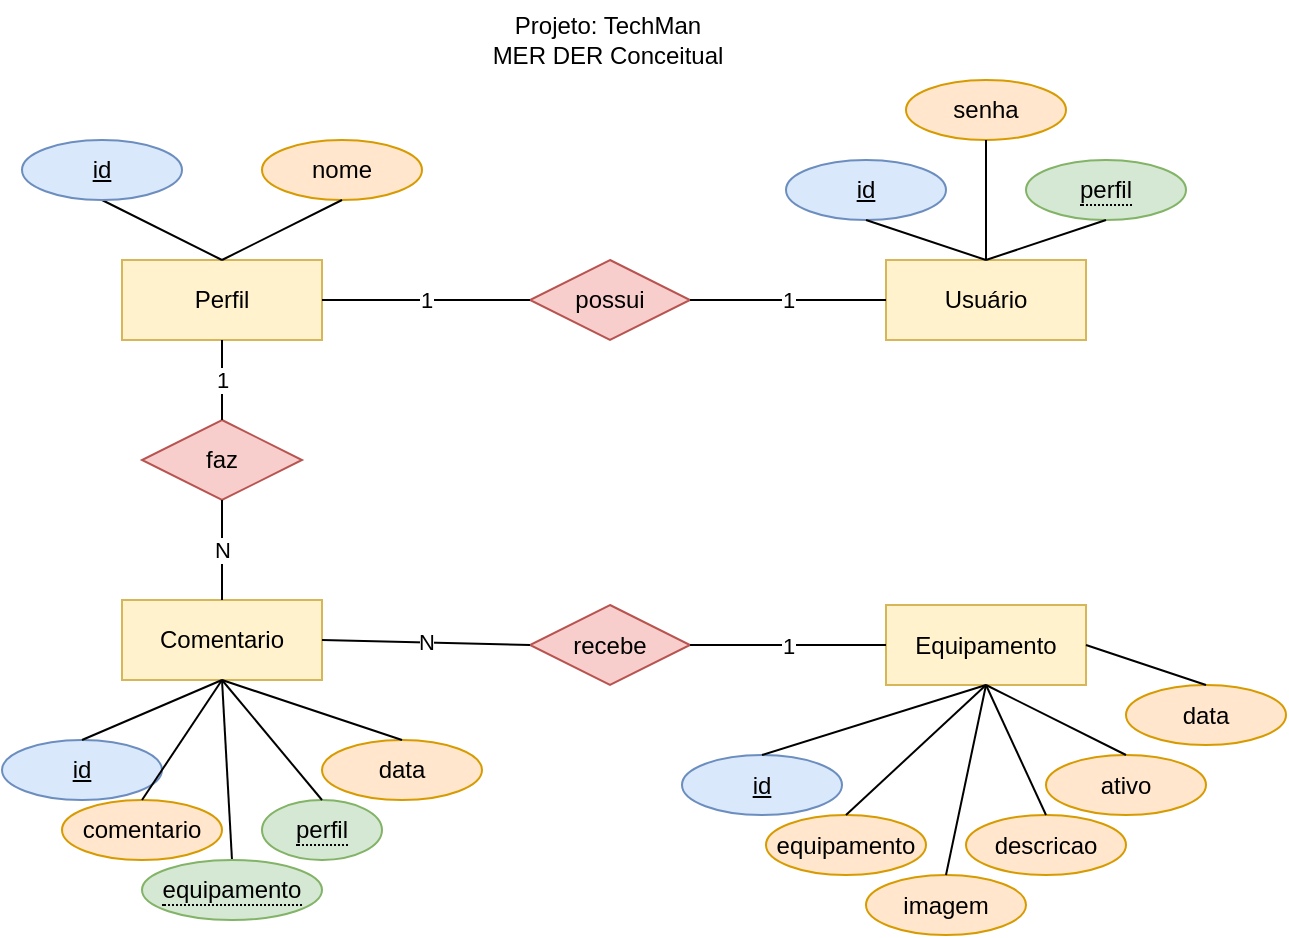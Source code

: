 <mxfile version="24.7.17">
  <diagram name="Página-1" id="1vUa75C7YkgU3C7qSWO-">
    <mxGraphModel dx="1434" dy="780" grid="1" gridSize="10" guides="1" tooltips="1" connect="1" arrows="1" fold="1" page="1" pageScale="1" pageWidth="827" pageHeight="1169" math="0" shadow="0">
      <root>
        <mxCell id="0" />
        <mxCell id="1" parent="0" />
        <mxCell id="KGJQ8TFh_59FOnOlg2Y--1" value="Projeto: TechMan&lt;div&gt;MER DER Conceitual&lt;/div&gt;" style="text;html=1;align=center;verticalAlign=middle;whiteSpace=wrap;rounded=0;" vertex="1" parent="1">
          <mxGeometry x="338" y="40" width="150" height="40" as="geometry" />
        </mxCell>
        <mxCell id="KGJQ8TFh_59FOnOlg2Y--2" value="Equipamento" style="whiteSpace=wrap;html=1;align=center;fillColor=#fff2cc;strokeColor=#d6b656;" vertex="1" parent="1">
          <mxGeometry x="552" y="342.5" width="100" height="40" as="geometry" />
        </mxCell>
        <mxCell id="KGJQ8TFh_59FOnOlg2Y--3" value="Usuário" style="whiteSpace=wrap;html=1;align=center;fillColor=#fff2cc;strokeColor=#d6b656;" vertex="1" parent="1">
          <mxGeometry x="552" y="170" width="100" height="40" as="geometry" />
        </mxCell>
        <mxCell id="KGJQ8TFh_59FOnOlg2Y--4" value="Perfil" style="whiteSpace=wrap;html=1;align=center;fillColor=#fff2cc;strokeColor=#d6b656;" vertex="1" parent="1">
          <mxGeometry x="170" y="170" width="100" height="40" as="geometry" />
        </mxCell>
        <mxCell id="KGJQ8TFh_59FOnOlg2Y--5" value="Comentario" style="whiteSpace=wrap;html=1;align=center;fillColor=#fff2cc;strokeColor=#d6b656;" vertex="1" parent="1">
          <mxGeometry x="170" y="340" width="100" height="40" as="geometry" />
        </mxCell>
        <mxCell id="KGJQ8TFh_59FOnOlg2Y--6" value="id" style="ellipse;whiteSpace=wrap;html=1;align=center;fontStyle=4;fillColor=#dae8fc;strokeColor=#6c8ebf;" vertex="1" parent="1">
          <mxGeometry x="502" y="120" width="80" height="30" as="geometry" />
        </mxCell>
        <mxCell id="KGJQ8TFh_59FOnOlg2Y--7" value="senha" style="ellipse;whiteSpace=wrap;html=1;align=center;fillColor=#ffe6cc;strokeColor=#d79b00;" vertex="1" parent="1">
          <mxGeometry x="562" y="80" width="80" height="30" as="geometry" />
        </mxCell>
        <mxCell id="KGJQ8TFh_59FOnOlg2Y--8" value="nome" style="ellipse;whiteSpace=wrap;html=1;align=center;fillColor=#ffe6cc;strokeColor=#d79b00;" vertex="1" parent="1">
          <mxGeometry x="240" y="110" width="80" height="30" as="geometry" />
        </mxCell>
        <mxCell id="KGJQ8TFh_59FOnOlg2Y--13" style="rounded=0;orthogonalLoop=1;jettySize=auto;html=1;exitX=0.5;exitY=1;exitDx=0;exitDy=0;entryX=0.5;entryY=0;entryDx=0;entryDy=0;endArrow=none;endFill=0;" edge="1" parent="1" source="KGJQ8TFh_59FOnOlg2Y--9" target="KGJQ8TFh_59FOnOlg2Y--4">
          <mxGeometry relative="1" as="geometry" />
        </mxCell>
        <mxCell id="KGJQ8TFh_59FOnOlg2Y--9" value="id" style="ellipse;whiteSpace=wrap;html=1;align=center;fontStyle=4;fillColor=#dae8fc;strokeColor=#6c8ebf;" vertex="1" parent="1">
          <mxGeometry x="120" y="110" width="80" height="30" as="geometry" />
        </mxCell>
        <mxCell id="KGJQ8TFh_59FOnOlg2Y--11" value="&lt;span style=&quot;border-bottom: 1px dotted&quot;&gt;perfil&lt;/span&gt;" style="ellipse;whiteSpace=wrap;html=1;align=center;fillColor=#d5e8d4;strokeColor=#82b366;" vertex="1" parent="1">
          <mxGeometry x="622" y="120" width="80" height="30" as="geometry" />
        </mxCell>
        <mxCell id="KGJQ8TFh_59FOnOlg2Y--14" style="rounded=0;orthogonalLoop=1;jettySize=auto;html=1;exitX=0.5;exitY=1;exitDx=0;exitDy=0;entryX=0.5;entryY=0;entryDx=0;entryDy=0;endArrow=none;endFill=0;" edge="1" parent="1" source="KGJQ8TFh_59FOnOlg2Y--8" target="KGJQ8TFh_59FOnOlg2Y--4">
          <mxGeometry relative="1" as="geometry" />
        </mxCell>
        <mxCell id="KGJQ8TFh_59FOnOlg2Y--15" style="rounded=0;orthogonalLoop=1;jettySize=auto;html=1;exitX=0.5;exitY=1;exitDx=0;exitDy=0;entryX=0.5;entryY=0;entryDx=0;entryDy=0;endArrow=none;endFill=0;" edge="1" parent="1" source="KGJQ8TFh_59FOnOlg2Y--6" target="KGJQ8TFh_59FOnOlg2Y--3">
          <mxGeometry relative="1" as="geometry" />
        </mxCell>
        <mxCell id="KGJQ8TFh_59FOnOlg2Y--16" style="rounded=0;orthogonalLoop=1;jettySize=auto;html=1;exitX=0.5;exitY=1;exitDx=0;exitDy=0;entryX=0.5;entryY=0;entryDx=0;entryDy=0;endArrow=none;endFill=0;" edge="1" parent="1" source="KGJQ8TFh_59FOnOlg2Y--7" target="KGJQ8TFh_59FOnOlg2Y--3">
          <mxGeometry relative="1" as="geometry" />
        </mxCell>
        <mxCell id="KGJQ8TFh_59FOnOlg2Y--17" style="rounded=0;orthogonalLoop=1;jettySize=auto;html=1;exitX=0.5;exitY=1;exitDx=0;exitDy=0;entryX=0.5;entryY=0;entryDx=0;entryDy=0;endArrow=none;endFill=0;" edge="1" parent="1" source="KGJQ8TFh_59FOnOlg2Y--11" target="KGJQ8TFh_59FOnOlg2Y--3">
          <mxGeometry relative="1" as="geometry" />
        </mxCell>
        <mxCell id="KGJQ8TFh_59FOnOlg2Y--18" value="id" style="ellipse;whiteSpace=wrap;html=1;align=center;fontStyle=4;fillColor=#dae8fc;strokeColor=#6c8ebf;" vertex="1" parent="1">
          <mxGeometry x="110" y="410" width="80" height="30" as="geometry" />
        </mxCell>
        <mxCell id="KGJQ8TFh_59FOnOlg2Y--19" value="comentario" style="ellipse;whiteSpace=wrap;html=1;align=center;fillColor=#ffe6cc;strokeColor=#d79b00;" vertex="1" parent="1">
          <mxGeometry x="140" y="440" width="80" height="30" as="geometry" />
        </mxCell>
        <mxCell id="KGJQ8TFh_59FOnOlg2Y--20" value="&lt;span style=&quot;border-bottom: 1px dotted&quot;&gt;perfil&lt;/span&gt;" style="ellipse;whiteSpace=wrap;html=1;align=center;fillColor=#d5e8d4;strokeColor=#82b366;" vertex="1" parent="1">
          <mxGeometry x="240" y="440" width="60" height="30" as="geometry" />
        </mxCell>
        <mxCell id="KGJQ8TFh_59FOnOlg2Y--21" style="rounded=0;orthogonalLoop=1;jettySize=auto;html=1;exitX=0.5;exitY=0;exitDx=0;exitDy=0;entryX=0.5;entryY=1;entryDx=0;entryDy=0;endArrow=none;endFill=0;" edge="1" source="KGJQ8TFh_59FOnOlg2Y--18" parent="1" target="KGJQ8TFh_59FOnOlg2Y--5">
          <mxGeometry relative="1" as="geometry">
            <mxPoint x="270" y="520" as="targetPoint" />
          </mxGeometry>
        </mxCell>
        <mxCell id="KGJQ8TFh_59FOnOlg2Y--22" style="rounded=0;orthogonalLoop=1;jettySize=auto;html=1;exitX=0.5;exitY=0;exitDx=0;exitDy=0;entryX=0.5;entryY=1;entryDx=0;entryDy=0;endArrow=none;endFill=0;" edge="1" source="KGJQ8TFh_59FOnOlg2Y--19" parent="1" target="KGJQ8TFh_59FOnOlg2Y--5">
          <mxGeometry relative="1" as="geometry">
            <mxPoint x="270" y="520" as="targetPoint" />
          </mxGeometry>
        </mxCell>
        <mxCell id="KGJQ8TFh_59FOnOlg2Y--23" style="rounded=0;orthogonalLoop=1;jettySize=auto;html=1;exitX=0.5;exitY=0;exitDx=0;exitDy=0;entryX=0.5;entryY=1;entryDx=0;entryDy=0;endArrow=none;endFill=0;" edge="1" source="KGJQ8TFh_59FOnOlg2Y--26" parent="1" target="KGJQ8TFh_59FOnOlg2Y--5">
          <mxGeometry relative="1" as="geometry">
            <mxPoint x="270" y="520" as="targetPoint" />
          </mxGeometry>
        </mxCell>
        <mxCell id="KGJQ8TFh_59FOnOlg2Y--24" value="data" style="ellipse;whiteSpace=wrap;html=1;align=center;fillColor=#ffe6cc;strokeColor=#d79b00;" vertex="1" parent="1">
          <mxGeometry x="270" y="410" width="80" height="30" as="geometry" />
        </mxCell>
        <mxCell id="KGJQ8TFh_59FOnOlg2Y--26" value="&lt;span style=&quot;border-bottom: 1px dotted&quot;&gt;equipamento&lt;/span&gt;" style="ellipse;whiteSpace=wrap;html=1;align=center;fillColor=#d5e8d4;strokeColor=#82b366;" vertex="1" parent="1">
          <mxGeometry x="180" y="470" width="90" height="30" as="geometry" />
        </mxCell>
        <mxCell id="KGJQ8TFh_59FOnOlg2Y--27" style="rounded=0;orthogonalLoop=1;jettySize=auto;html=1;exitX=0.5;exitY=0;exitDx=0;exitDy=0;entryX=0.5;entryY=1;entryDx=0;entryDy=0;endArrow=none;endFill=0;" edge="1" parent="1" source="KGJQ8TFh_59FOnOlg2Y--20" target="KGJQ8TFh_59FOnOlg2Y--5">
          <mxGeometry relative="1" as="geometry">
            <mxPoint x="270" y="520" as="targetPoint" />
          </mxGeometry>
        </mxCell>
        <mxCell id="KGJQ8TFh_59FOnOlg2Y--28" style="rounded=0;orthogonalLoop=1;jettySize=auto;html=1;exitX=0.5;exitY=0;exitDx=0;exitDy=0;entryX=0.5;entryY=1;entryDx=0;entryDy=0;endArrow=none;endFill=0;" edge="1" parent="1" source="KGJQ8TFh_59FOnOlg2Y--24" target="KGJQ8TFh_59FOnOlg2Y--5">
          <mxGeometry relative="1" as="geometry">
            <mxPoint x="270" y="520" as="targetPoint" />
          </mxGeometry>
        </mxCell>
        <mxCell id="KGJQ8TFh_59FOnOlg2Y--29" value="id" style="ellipse;whiteSpace=wrap;html=1;align=center;fontStyle=4;fillColor=#dae8fc;strokeColor=#6c8ebf;" vertex="1" parent="1">
          <mxGeometry x="450" y="417.5" width="80" height="30" as="geometry" />
        </mxCell>
        <mxCell id="KGJQ8TFh_59FOnOlg2Y--30" value="equipamento" style="ellipse;whiteSpace=wrap;html=1;align=center;fillColor=#ffe6cc;strokeColor=#d79b00;" vertex="1" parent="1">
          <mxGeometry x="492" y="447.5" width="80" height="30" as="geometry" />
        </mxCell>
        <mxCell id="KGJQ8TFh_59FOnOlg2Y--31" value="imagem" style="ellipse;whiteSpace=wrap;html=1;align=center;fillColor=#ffe6cc;strokeColor=#d79b00;" vertex="1" parent="1">
          <mxGeometry x="542" y="477.5" width="80" height="30" as="geometry" />
        </mxCell>
        <mxCell id="KGJQ8TFh_59FOnOlg2Y--32" value="descricao" style="ellipse;whiteSpace=wrap;html=1;align=center;fillColor=#ffe6cc;strokeColor=#d79b00;" vertex="1" parent="1">
          <mxGeometry x="592" y="447.5" width="80" height="30" as="geometry" />
        </mxCell>
        <mxCell id="KGJQ8TFh_59FOnOlg2Y--33" value="ativo" style="ellipse;whiteSpace=wrap;html=1;align=center;fillColor=#ffe6cc;strokeColor=#d79b00;" vertex="1" parent="1">
          <mxGeometry x="632" y="417.5" width="80" height="30" as="geometry" />
        </mxCell>
        <mxCell id="KGJQ8TFh_59FOnOlg2Y--34" value="data" style="ellipse;whiteSpace=wrap;html=1;align=center;fillColor=#ffe6cc;strokeColor=#d79b00;" vertex="1" parent="1">
          <mxGeometry x="672" y="382.5" width="80" height="30" as="geometry" />
        </mxCell>
        <mxCell id="KGJQ8TFh_59FOnOlg2Y--35" style="rounded=0;orthogonalLoop=1;jettySize=auto;html=1;exitX=0.5;exitY=0;exitDx=0;exitDy=0;entryX=0.5;entryY=1;entryDx=0;entryDy=0;endArrow=none;endFill=0;" edge="1" parent="1" source="KGJQ8TFh_59FOnOlg2Y--29" target="KGJQ8TFh_59FOnOlg2Y--2">
          <mxGeometry relative="1" as="geometry">
            <mxPoint x="252" y="557.5" as="targetPoint" />
          </mxGeometry>
        </mxCell>
        <mxCell id="KGJQ8TFh_59FOnOlg2Y--36" style="rounded=0;orthogonalLoop=1;jettySize=auto;html=1;exitX=0.5;exitY=0;exitDx=0;exitDy=0;entryX=0.5;entryY=1;entryDx=0;entryDy=0;endArrow=none;endFill=0;" edge="1" parent="1" source="KGJQ8TFh_59FOnOlg2Y--30" target="KGJQ8TFh_59FOnOlg2Y--2">
          <mxGeometry relative="1" as="geometry">
            <mxPoint x="252" y="557.5" as="targetPoint" />
          </mxGeometry>
        </mxCell>
        <mxCell id="KGJQ8TFh_59FOnOlg2Y--37" style="rounded=0;orthogonalLoop=1;jettySize=auto;html=1;exitX=0.5;exitY=0;exitDx=0;exitDy=0;entryX=0.5;entryY=1;entryDx=0;entryDy=0;endArrow=none;endFill=0;" edge="1" parent="1" source="KGJQ8TFh_59FOnOlg2Y--31" target="KGJQ8TFh_59FOnOlg2Y--2">
          <mxGeometry relative="1" as="geometry">
            <mxPoint x="252" y="557.5" as="targetPoint" />
          </mxGeometry>
        </mxCell>
        <mxCell id="KGJQ8TFh_59FOnOlg2Y--38" style="rounded=0;orthogonalLoop=1;jettySize=auto;html=1;exitX=0.5;exitY=0;exitDx=0;exitDy=0;entryX=0.5;entryY=1;entryDx=0;entryDy=0;endArrow=none;endFill=0;" edge="1" parent="1" source="KGJQ8TFh_59FOnOlg2Y--32" target="KGJQ8TFh_59FOnOlg2Y--2">
          <mxGeometry relative="1" as="geometry">
            <mxPoint x="252" y="557.5" as="targetPoint" />
          </mxGeometry>
        </mxCell>
        <mxCell id="KGJQ8TFh_59FOnOlg2Y--39" style="rounded=0;orthogonalLoop=1;jettySize=auto;html=1;exitX=0.5;exitY=0;exitDx=0;exitDy=0;entryX=0.5;entryY=1;entryDx=0;entryDy=0;endArrow=none;endFill=0;" edge="1" parent="1" source="KGJQ8TFh_59FOnOlg2Y--33" target="KGJQ8TFh_59FOnOlg2Y--2">
          <mxGeometry relative="1" as="geometry">
            <mxPoint x="252" y="557.5" as="targetPoint" />
          </mxGeometry>
        </mxCell>
        <mxCell id="KGJQ8TFh_59FOnOlg2Y--40" style="rounded=0;orthogonalLoop=1;jettySize=auto;html=1;exitX=0.5;exitY=0;exitDx=0;exitDy=0;entryX=1;entryY=0.5;entryDx=0;entryDy=0;endArrow=none;endFill=0;" edge="1" parent="1" source="KGJQ8TFh_59FOnOlg2Y--34" target="KGJQ8TFh_59FOnOlg2Y--2">
          <mxGeometry relative="1" as="geometry">
            <mxPoint x="252" y="557.5" as="targetPoint" />
          </mxGeometry>
        </mxCell>
        <mxCell id="KGJQ8TFh_59FOnOlg2Y--41" value="possui" style="shape=rhombus;perimeter=rhombusPerimeter;whiteSpace=wrap;html=1;align=center;fillColor=#f8cecc;strokeColor=#b85450;" vertex="1" parent="1">
          <mxGeometry x="374" y="170" width="80" height="40" as="geometry" />
        </mxCell>
        <mxCell id="KGJQ8TFh_59FOnOlg2Y--42" value="faz" style="shape=rhombus;perimeter=rhombusPerimeter;whiteSpace=wrap;html=1;align=center;fillColor=#f8cecc;strokeColor=#b85450;" vertex="1" parent="1">
          <mxGeometry x="180" y="250" width="80" height="40" as="geometry" />
        </mxCell>
        <mxCell id="KGJQ8TFh_59FOnOlg2Y--43" value="recebe" style="shape=rhombus;perimeter=rhombusPerimeter;whiteSpace=wrap;html=1;align=center;fillColor=#f8cecc;strokeColor=#b85450;" vertex="1" parent="1">
          <mxGeometry x="374" y="342.5" width="80" height="40" as="geometry" />
        </mxCell>
        <mxCell id="KGJQ8TFh_59FOnOlg2Y--44" value="1" style="rounded=0;orthogonalLoop=1;jettySize=auto;html=1;exitX=0;exitY=0.5;exitDx=0;exitDy=0;entryX=1;entryY=0.5;entryDx=0;entryDy=0;endArrow=none;endFill=0;" edge="1" parent="1" source="KGJQ8TFh_59FOnOlg2Y--41" target="KGJQ8TFh_59FOnOlg2Y--4">
          <mxGeometry relative="1" as="geometry" />
        </mxCell>
        <mxCell id="KGJQ8TFh_59FOnOlg2Y--45" value="1" style="rounded=0;orthogonalLoop=1;jettySize=auto;html=1;exitX=0.5;exitY=0;exitDx=0;exitDy=0;entryX=0.5;entryY=1;entryDx=0;entryDy=0;endArrow=none;endFill=0;" edge="1" parent="1" source="KGJQ8TFh_59FOnOlg2Y--42" target="KGJQ8TFh_59FOnOlg2Y--4">
          <mxGeometry relative="1" as="geometry" />
        </mxCell>
        <mxCell id="KGJQ8TFh_59FOnOlg2Y--46" value="N" style="rounded=0;orthogonalLoop=1;jettySize=auto;html=1;exitX=0.5;exitY=0;exitDx=0;exitDy=0;endArrow=none;endFill=0;entryX=0.5;entryY=1;entryDx=0;entryDy=0;" edge="1" parent="1" source="KGJQ8TFh_59FOnOlg2Y--5" target="KGJQ8TFh_59FOnOlg2Y--42">
          <mxGeometry relative="1" as="geometry">
            <mxPoint x="220" y="300" as="targetPoint" />
          </mxGeometry>
        </mxCell>
        <mxCell id="KGJQ8TFh_59FOnOlg2Y--47" value="1" style="rounded=0;orthogonalLoop=1;jettySize=auto;html=1;exitX=0;exitY=0.5;exitDx=0;exitDy=0;endArrow=none;endFill=0;entryX=1;entryY=0.5;entryDx=0;entryDy=0;" edge="1" parent="1" source="KGJQ8TFh_59FOnOlg2Y--2" target="KGJQ8TFh_59FOnOlg2Y--43">
          <mxGeometry relative="1" as="geometry">
            <mxPoint x="260" y="330" as="targetPoint" />
          </mxGeometry>
        </mxCell>
        <mxCell id="KGJQ8TFh_59FOnOlg2Y--48" value="1" style="rounded=0;orthogonalLoop=1;jettySize=auto;html=1;exitX=0;exitY=0.5;exitDx=0;exitDy=0;endArrow=none;endFill=0;entryX=1;entryY=0.5;entryDx=0;entryDy=0;" edge="1" parent="1" source="KGJQ8TFh_59FOnOlg2Y--3" target="KGJQ8TFh_59FOnOlg2Y--41">
          <mxGeometry relative="1" as="geometry">
            <mxPoint x="260" y="290" as="targetPoint" />
          </mxGeometry>
        </mxCell>
        <mxCell id="KGJQ8TFh_59FOnOlg2Y--49" value="N" style="rounded=0;orthogonalLoop=1;jettySize=auto;html=1;exitX=0;exitY=0.5;exitDx=0;exitDy=0;endArrow=none;endFill=0;entryX=1;entryY=0.5;entryDx=0;entryDy=0;" edge="1" parent="1" source="KGJQ8TFh_59FOnOlg2Y--43" target="KGJQ8TFh_59FOnOlg2Y--5">
          <mxGeometry relative="1" as="geometry">
            <mxPoint x="260" y="330" as="targetPoint" />
          </mxGeometry>
        </mxCell>
      </root>
    </mxGraphModel>
  </diagram>
</mxfile>
